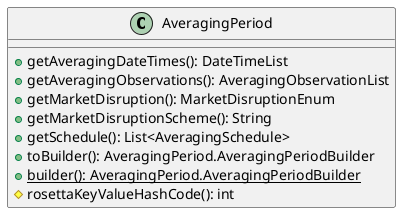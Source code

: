 @startuml

    class AveragingPeriod [[AveragingPeriod.html]] {
        +getAveragingDateTimes(): DateTimeList
        +getAveragingObservations(): AveragingObservationList
        +getMarketDisruption(): MarketDisruptionEnum
        +getMarketDisruptionScheme(): String
        +getSchedule(): List<AveragingSchedule>
        +toBuilder(): AveragingPeriod.AveragingPeriodBuilder
        {static} +builder(): AveragingPeriod.AveragingPeriodBuilder
        #rosettaKeyValueHashCode(): int
    }

@enduml
